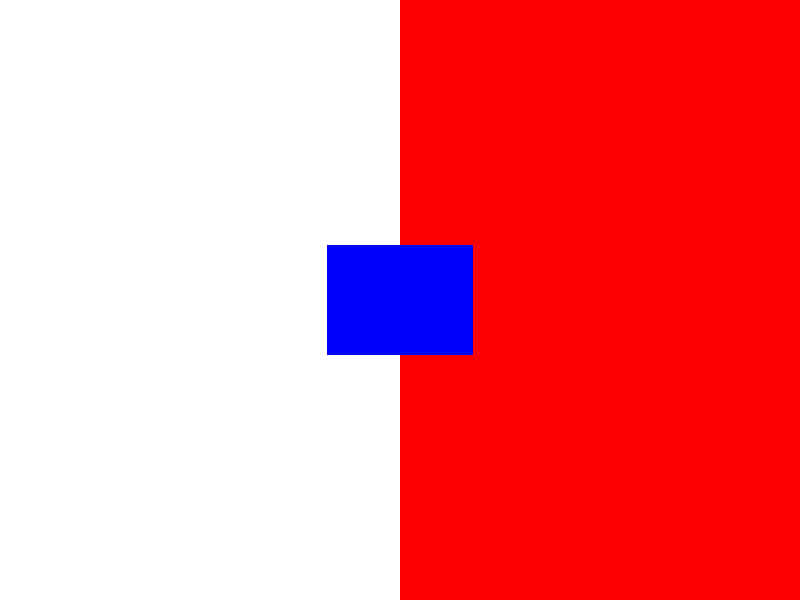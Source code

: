 #include "colors.inc"          
#include "woods.inc"

/// La posicion de la camara
camera {
 location <-30,10,0>
 right x
 look_at <-30,0,0>
	 angle 40
}
// Punto de luz
light_source {
 <-10,30,20>
 color rgb <1,1,1> // White
}                 

plane { // Floor
    <0,1,0>, 0 //Normal and distance
    texture { 
        pigment {
            color White
            } 
    } 
}

background{
    color Black
}

#local alturaTeclado = 2;
#local anchoTeclado = 1;
#local largoTeclado = 3;
#local factorEscaladoTeclado = 10;
#local superficieTeclado =
box{ <-factorEscaladoTeclado*largoTeclado,0,-factorEscaladoTeclado*anchoTeclado>, <factorEscaladoTeclado*largoTeclado,alturaTeclado,factorEscaladoTeclado*anchoTeclado>	 	
	pigment{ color Red}
	
}   
#local tecla =
box{ <-1,0,-1>, <1,1,1>	 	
	pigment{ color Blue}  
	scale 0.5
	
}  

object{superficieTeclado}
object{tecla
    translate <-factorEscaladoTeclado*largoTeclado,alturaTeclado,0>
}